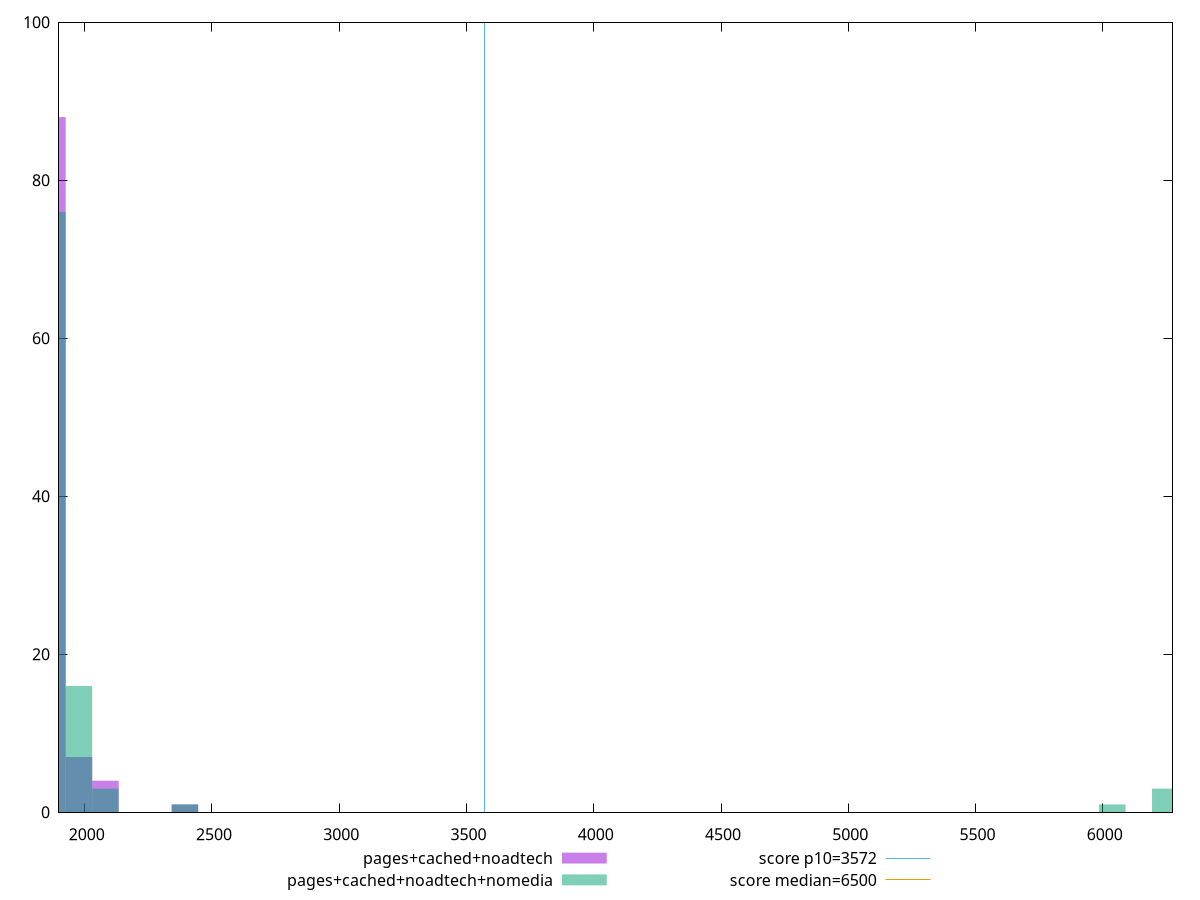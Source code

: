 reset

$pagesCachedNoadtech <<EOF
2393.9946131396105 1
2081.734446208357 4
1977.647723897939 7
1873.561001587521 88
EOF

$pagesCachedNoadtechNomedia <<EOF
2393.9946131396105 1
1977.647723897939 16
1873.561001587521 76
6037.029894004235 1
6245.2033386250705 3
2081.734446208357 3
EOF

set key outside below
set boxwidth 104.08672231041784
set xrange [1899.3210000000001:6273.5623]
set yrange [0:100]
set trange [0:100]
set style fill transparent solid 0.5 noborder

set parametric
set terminal svg size 640, 500 enhanced background rgb 'white'
set output "report_00026_2021-02-22T21:38:55.199Z/first-cpu-idle/comparison/histogram/2_vs_3.svg"

plot $pagesCachedNoadtech title "pages+cached+noadtech" with boxes, \
     $pagesCachedNoadtechNomedia title "pages+cached+noadtech+nomedia" with boxes, \
     3572,t title "score p10=3572", \
     6500,t title "score median=6500"

reset
